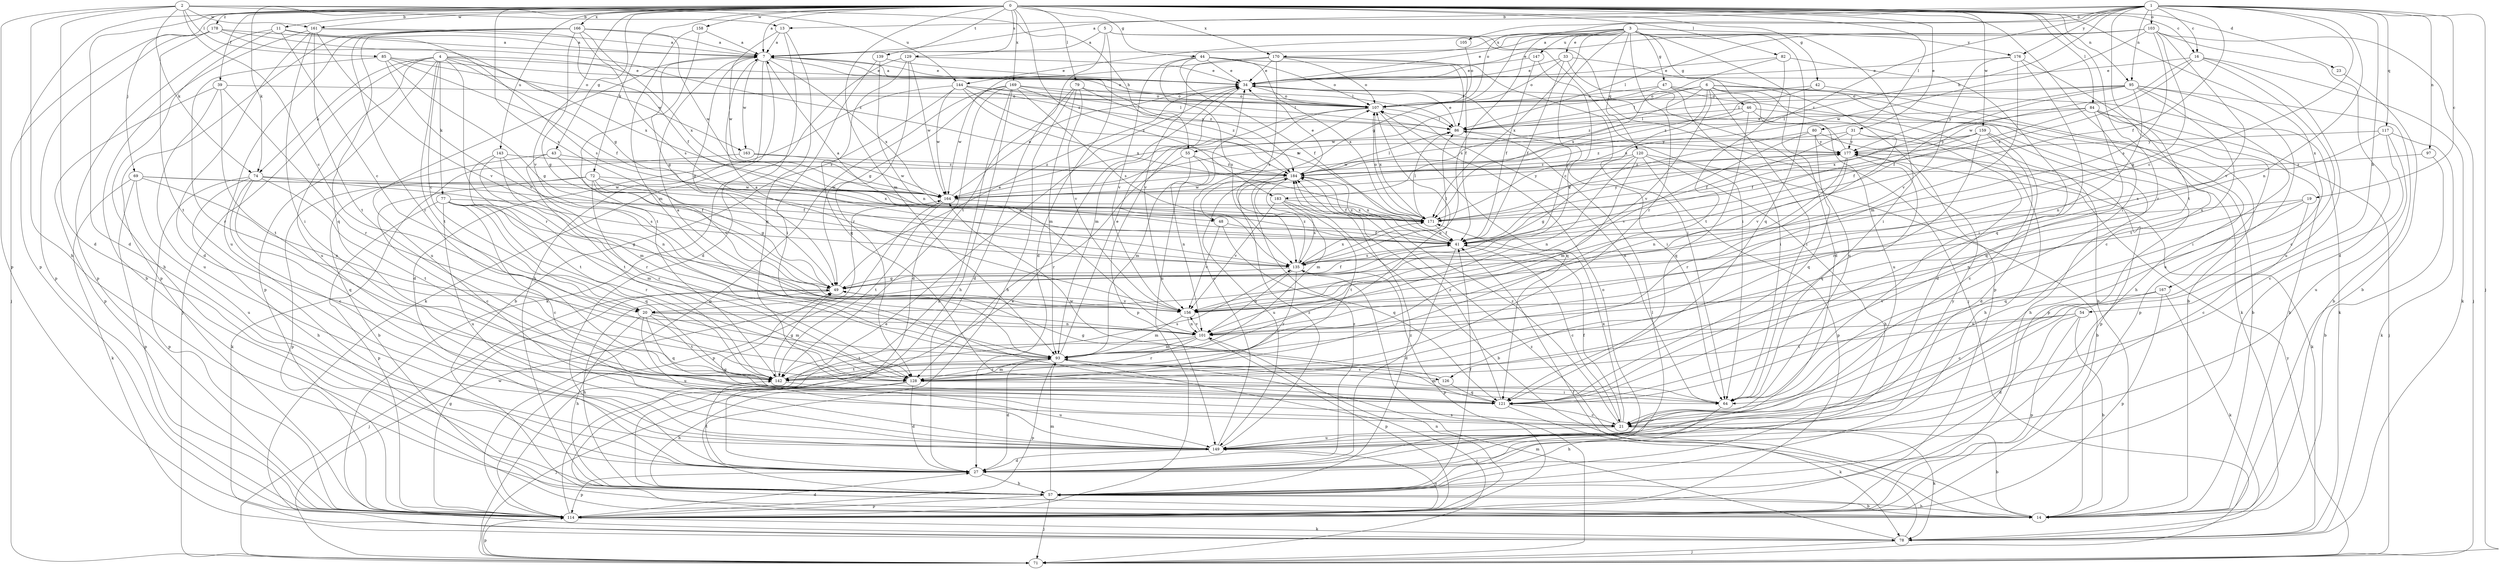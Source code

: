 strict digraph  {
0;
1;
2;
3;
4;
5;
6;
7;
11;
13;
14;
16;
19;
20;
21;
23;
27;
31;
33;
34;
39;
41;
42;
43;
44;
46;
47;
48;
49;
54;
55;
57;
64;
69;
71;
72;
74;
77;
78;
79;
80;
82;
84;
85;
86;
93;
95;
97;
101;
103;
105;
107;
114;
117;
120;
121;
126;
128;
129;
135;
139;
142;
143;
144;
147;
149;
156;
158;
159;
161;
163;
164;
166;
167;
169;
170;
171;
176;
177;
178;
183;
184;
0 -> 7  [label=a];
0 -> 11  [label=b];
0 -> 16  [label=c];
0 -> 23  [label=d];
0 -> 27  [label=d];
0 -> 31  [label=e];
0 -> 39  [label=f];
0 -> 42  [label=g];
0 -> 43  [label=g];
0 -> 44  [label=g];
0 -> 64  [label=i];
0 -> 69  [label=j];
0 -> 72  [label=k];
0 -> 74  [label=k];
0 -> 79  [label=l];
0 -> 80  [label=l];
0 -> 82  [label=l];
0 -> 84  [label=l];
0 -> 93  [label=m];
0 -> 95  [label=n];
0 -> 114  [label=p];
0 -> 126  [label=r];
0 -> 129  [label=s];
0 -> 135  [label=s];
0 -> 139  [label=t];
0 -> 143  [label=u];
0 -> 156  [label=v];
0 -> 158  [label=w];
0 -> 159  [label=w];
0 -> 161  [label=w];
0 -> 166  [label=x];
0 -> 167  [label=x];
0 -> 169  [label=x];
0 -> 170  [label=x];
0 -> 178  [label=z];
0 -> 183  [label=z];
1 -> 7  [label=a];
1 -> 13  [label=b];
1 -> 16  [label=c];
1 -> 19  [label=c];
1 -> 20  [label=c];
1 -> 41  [label=f];
1 -> 54  [label=h];
1 -> 55  [label=h];
1 -> 71  [label=j];
1 -> 95  [label=n];
1 -> 97  [label=n];
1 -> 101  [label=n];
1 -> 103  [label=o];
1 -> 105  [label=o];
1 -> 107  [label=o];
1 -> 117  [label=q];
1 -> 142  [label=t];
1 -> 176  [label=y];
1 -> 183  [label=z];
2 -> 13  [label=b];
2 -> 20  [label=c];
2 -> 27  [label=d];
2 -> 55  [label=h];
2 -> 57  [label=h];
2 -> 74  [label=k];
2 -> 85  [label=l];
2 -> 114  [label=p];
2 -> 144  [label=u];
2 -> 161  [label=w];
3 -> 20  [label=c];
3 -> 27  [label=d];
3 -> 33  [label=e];
3 -> 34  [label=e];
3 -> 46  [label=g];
3 -> 47  [label=g];
3 -> 48  [label=g];
3 -> 64  [label=i];
3 -> 120  [label=q];
3 -> 121  [label=q];
3 -> 128  [label=r];
3 -> 135  [label=s];
3 -> 144  [label=u];
3 -> 147  [label=u];
3 -> 170  [label=x];
3 -> 171  [label=x];
3 -> 176  [label=y];
4 -> 20  [label=c];
4 -> 34  [label=e];
4 -> 48  [label=g];
4 -> 71  [label=j];
4 -> 74  [label=k];
4 -> 77  [label=k];
4 -> 107  [label=o];
4 -> 114  [label=p];
4 -> 128  [label=r];
4 -> 142  [label=t];
4 -> 149  [label=u];
4 -> 163  [label=w];
5 -> 7  [label=a];
5 -> 27  [label=d];
5 -> 64  [label=i];
5 -> 71  [label=j];
5 -> 142  [label=t];
6 -> 14  [label=b];
6 -> 27  [label=d];
6 -> 64  [label=i];
6 -> 78  [label=k];
6 -> 86  [label=l];
6 -> 107  [label=o];
6 -> 149  [label=u];
6 -> 156  [label=v];
6 -> 171  [label=x];
6 -> 184  [label=z];
7 -> 34  [label=e];
7 -> 49  [label=g];
7 -> 57  [label=h];
7 -> 78  [label=k];
7 -> 86  [label=l];
7 -> 142  [label=t];
7 -> 149  [label=u];
7 -> 163  [label=w];
7 -> 171  [label=x];
7 -> 184  [label=z];
11 -> 7  [label=a];
11 -> 20  [label=c];
11 -> 57  [label=h];
11 -> 114  [label=p];
11 -> 135  [label=s];
13 -> 7  [label=a];
13 -> 27  [label=d];
13 -> 121  [label=q];
13 -> 164  [label=w];
14 -> 57  [label=h];
14 -> 184  [label=z];
16 -> 21  [label=c];
16 -> 34  [label=e];
16 -> 78  [label=k];
16 -> 149  [label=u];
16 -> 164  [label=w];
16 -> 171  [label=x];
19 -> 21  [label=c];
19 -> 101  [label=n];
19 -> 121  [label=q];
19 -> 171  [label=x];
20 -> 57  [label=h];
20 -> 93  [label=m];
20 -> 101  [label=n];
20 -> 121  [label=q];
20 -> 142  [label=t];
20 -> 149  [label=u];
21 -> 14  [label=b];
21 -> 41  [label=f];
21 -> 78  [label=k];
21 -> 149  [label=u];
21 -> 171  [label=x];
21 -> 184  [label=z];
23 -> 14  [label=b];
27 -> 57  [label=h];
27 -> 107  [label=o];
27 -> 114  [label=p];
27 -> 142  [label=t];
27 -> 184  [label=z];
31 -> 41  [label=f];
31 -> 57  [label=h];
31 -> 156  [label=v];
31 -> 164  [label=w];
31 -> 177  [label=y];
33 -> 34  [label=e];
33 -> 41  [label=f];
33 -> 107  [label=o];
33 -> 114  [label=p];
33 -> 149  [label=u];
34 -> 7  [label=a];
34 -> 64  [label=i];
34 -> 93  [label=m];
34 -> 107  [label=o];
39 -> 107  [label=o];
39 -> 114  [label=p];
39 -> 128  [label=r];
39 -> 142  [label=t];
39 -> 149  [label=u];
41 -> 7  [label=a];
41 -> 21  [label=c];
41 -> 27  [label=d];
41 -> 135  [label=s];
41 -> 184  [label=z];
42 -> 57  [label=h];
42 -> 107  [label=o];
42 -> 184  [label=z];
43 -> 14  [label=b];
43 -> 142  [label=t];
43 -> 156  [label=v];
43 -> 184  [label=z];
44 -> 34  [label=e];
44 -> 41  [label=f];
44 -> 86  [label=l];
44 -> 107  [label=o];
44 -> 135  [label=s];
44 -> 156  [label=v];
44 -> 171  [label=x];
46 -> 14  [label=b];
46 -> 86  [label=l];
46 -> 114  [label=p];
46 -> 121  [label=q];
46 -> 164  [label=w];
47 -> 14  [label=b];
47 -> 64  [label=i];
47 -> 78  [label=k];
47 -> 107  [label=o];
47 -> 164  [label=w];
48 -> 41  [label=f];
48 -> 121  [label=q];
48 -> 156  [label=v];
49 -> 34  [label=e];
49 -> 41  [label=f];
49 -> 57  [label=h];
49 -> 71  [label=j];
49 -> 156  [label=v];
54 -> 14  [label=b];
54 -> 27  [label=d];
54 -> 101  [label=n];
54 -> 114  [label=p];
54 -> 142  [label=t];
55 -> 93  [label=m];
55 -> 101  [label=n];
55 -> 128  [label=r];
55 -> 184  [label=z];
57 -> 14  [label=b];
57 -> 41  [label=f];
57 -> 71  [label=j];
57 -> 86  [label=l];
57 -> 93  [label=m];
57 -> 114  [label=p];
57 -> 184  [label=z];
64 -> 57  [label=h];
64 -> 93  [label=m];
64 -> 107  [label=o];
69 -> 41  [label=f];
69 -> 78  [label=k];
69 -> 101  [label=n];
69 -> 114  [label=p];
69 -> 149  [label=u];
69 -> 164  [label=w];
71 -> 34  [label=e];
71 -> 114  [label=p];
71 -> 135  [label=s];
71 -> 164  [label=w];
71 -> 177  [label=y];
72 -> 21  [label=c];
72 -> 41  [label=f];
72 -> 49  [label=g];
72 -> 114  [label=p];
72 -> 128  [label=r];
72 -> 164  [label=w];
72 -> 171  [label=x];
74 -> 21  [label=c];
74 -> 57  [label=h];
74 -> 114  [label=p];
74 -> 121  [label=q];
74 -> 135  [label=s];
74 -> 142  [label=t];
74 -> 164  [label=w];
77 -> 21  [label=c];
77 -> 49  [label=g];
77 -> 93  [label=m];
77 -> 114  [label=p];
77 -> 121  [label=q];
77 -> 128  [label=r];
77 -> 149  [label=u];
77 -> 171  [label=x];
78 -> 41  [label=f];
78 -> 71  [label=j];
78 -> 93  [label=m];
79 -> 27  [label=d];
79 -> 57  [label=h];
79 -> 93  [label=m];
79 -> 107  [label=o];
79 -> 156  [label=v];
79 -> 184  [label=z];
80 -> 41  [label=f];
80 -> 114  [label=p];
80 -> 121  [label=q];
80 -> 156  [label=v];
80 -> 177  [label=y];
82 -> 34  [label=e];
82 -> 64  [label=i];
82 -> 142  [label=t];
82 -> 171  [label=x];
84 -> 14  [label=b];
84 -> 41  [label=f];
84 -> 71  [label=j];
84 -> 86  [label=l];
84 -> 114  [label=p];
84 -> 121  [label=q];
84 -> 171  [label=x];
85 -> 34  [label=e];
85 -> 41  [label=f];
85 -> 49  [label=g];
85 -> 107  [label=o];
85 -> 128  [label=r];
85 -> 156  [label=v];
86 -> 34  [label=e];
86 -> 177  [label=y];
93 -> 7  [label=a];
93 -> 27  [label=d];
93 -> 34  [label=e];
93 -> 71  [label=j];
93 -> 107  [label=o];
93 -> 114  [label=p];
93 -> 128  [label=r];
93 -> 142  [label=t];
93 -> 126  [label=s];
95 -> 14  [label=b];
95 -> 41  [label=f];
95 -> 64  [label=i];
95 -> 86  [label=l];
95 -> 101  [label=n];
95 -> 107  [label=o];
95 -> 142  [label=t];
95 -> 149  [label=u];
95 -> 177  [label=y];
97 -> 14  [label=b];
97 -> 184  [label=z];
101 -> 93  [label=m];
101 -> 114  [label=p];
101 -> 128  [label=r];
101 -> 142  [label=t];
101 -> 156  [label=v];
103 -> 7  [label=a];
103 -> 27  [label=d];
103 -> 34  [label=e];
103 -> 49  [label=g];
103 -> 71  [label=j];
103 -> 86  [label=l];
103 -> 135  [label=s];
103 -> 156  [label=v];
103 -> 164  [label=w];
105 -> 107  [label=o];
107 -> 86  [label=l];
107 -> 114  [label=p];
107 -> 121  [label=q];
107 -> 149  [label=u];
107 -> 171  [label=x];
114 -> 27  [label=d];
114 -> 34  [label=e];
114 -> 49  [label=g];
114 -> 78  [label=k];
114 -> 101  [label=n];
114 -> 149  [label=u];
117 -> 21  [label=c];
117 -> 78  [label=k];
117 -> 135  [label=s];
117 -> 149  [label=u];
117 -> 177  [label=y];
120 -> 14  [label=b];
120 -> 49  [label=g];
120 -> 57  [label=h];
120 -> 93  [label=m];
120 -> 101  [label=n];
120 -> 114  [label=p];
120 -> 184  [label=z];
121 -> 21  [label=c];
121 -> 78  [label=k];
121 -> 164  [label=w];
121 -> 184  [label=z];
126 -> 49  [label=g];
126 -> 121  [label=q];
128 -> 27  [label=d];
128 -> 57  [label=h];
128 -> 64  [label=i];
128 -> 71  [label=j];
128 -> 93  [label=m];
129 -> 34  [label=e];
129 -> 78  [label=k];
129 -> 121  [label=q];
129 -> 128  [label=r];
129 -> 164  [label=w];
135 -> 49  [label=g];
135 -> 86  [label=l];
135 -> 101  [label=n];
135 -> 114  [label=p];
135 -> 128  [label=r];
135 -> 171  [label=x];
135 -> 184  [label=z];
139 -> 34  [label=e];
139 -> 64  [label=i];
139 -> 101  [label=n];
142 -> 49  [label=g];
142 -> 135  [label=s];
142 -> 149  [label=u];
143 -> 93  [label=m];
143 -> 101  [label=n];
143 -> 128  [label=r];
143 -> 142  [label=t];
143 -> 184  [label=z];
144 -> 14  [label=b];
144 -> 27  [label=d];
144 -> 86  [label=l];
144 -> 107  [label=o];
144 -> 164  [label=w];
144 -> 171  [label=x];
144 -> 177  [label=y];
144 -> 184  [label=z];
147 -> 34  [label=e];
147 -> 41  [label=f];
147 -> 156  [label=v];
149 -> 27  [label=d];
149 -> 49  [label=g];
149 -> 107  [label=o];
149 -> 177  [label=y];
149 -> 184  [label=z];
156 -> 7  [label=a];
156 -> 93  [label=m];
156 -> 101  [label=n];
158 -> 7  [label=a];
158 -> 49  [label=g];
158 -> 93  [label=m];
159 -> 21  [label=c];
159 -> 27  [label=d];
159 -> 41  [label=f];
159 -> 57  [label=h];
159 -> 128  [label=r];
159 -> 177  [label=y];
159 -> 184  [label=z];
161 -> 7  [label=a];
161 -> 14  [label=b];
161 -> 27  [label=d];
161 -> 41  [label=f];
161 -> 64  [label=i];
161 -> 142  [label=t];
161 -> 156  [label=v];
163 -> 78  [label=k];
163 -> 164  [label=w];
163 -> 184  [label=z];
164 -> 34  [label=e];
164 -> 114  [label=p];
164 -> 142  [label=t];
164 -> 171  [label=x];
164 -> 177  [label=y];
166 -> 7  [label=a];
166 -> 49  [label=g];
166 -> 114  [label=p];
166 -> 121  [label=q];
166 -> 128  [label=r];
166 -> 135  [label=s];
166 -> 149  [label=u];
166 -> 164  [label=w];
166 -> 171  [label=x];
167 -> 21  [label=c];
167 -> 78  [label=k];
167 -> 114  [label=p];
167 -> 156  [label=v];
169 -> 14  [label=b];
169 -> 27  [label=d];
169 -> 57  [label=h];
169 -> 86  [label=l];
169 -> 107  [label=o];
169 -> 114  [label=p];
169 -> 135  [label=s];
169 -> 164  [label=w];
169 -> 171  [label=x];
170 -> 34  [label=e];
170 -> 41  [label=f];
170 -> 49  [label=g];
170 -> 64  [label=i];
170 -> 107  [label=o];
170 -> 135  [label=s];
170 -> 156  [label=v];
171 -> 41  [label=f];
171 -> 86  [label=l];
171 -> 107  [label=o];
171 -> 177  [label=y];
176 -> 21  [label=c];
176 -> 34  [label=e];
176 -> 93  [label=m];
176 -> 121  [label=q];
176 -> 156  [label=v];
177 -> 34  [label=e];
177 -> 78  [label=k];
177 -> 101  [label=n];
177 -> 121  [label=q];
177 -> 128  [label=r];
177 -> 184  [label=z];
178 -> 7  [label=a];
178 -> 71  [label=j];
178 -> 114  [label=p];
178 -> 142  [label=t];
178 -> 171  [label=x];
178 -> 184  [label=z];
183 -> 14  [label=b];
183 -> 135  [label=s];
183 -> 142  [label=t];
183 -> 156  [label=v];
183 -> 171  [label=x];
184 -> 34  [label=e];
184 -> 41  [label=f];
184 -> 86  [label=l];
184 -> 93  [label=m];
184 -> 149  [label=u];
184 -> 164  [label=w];
}
